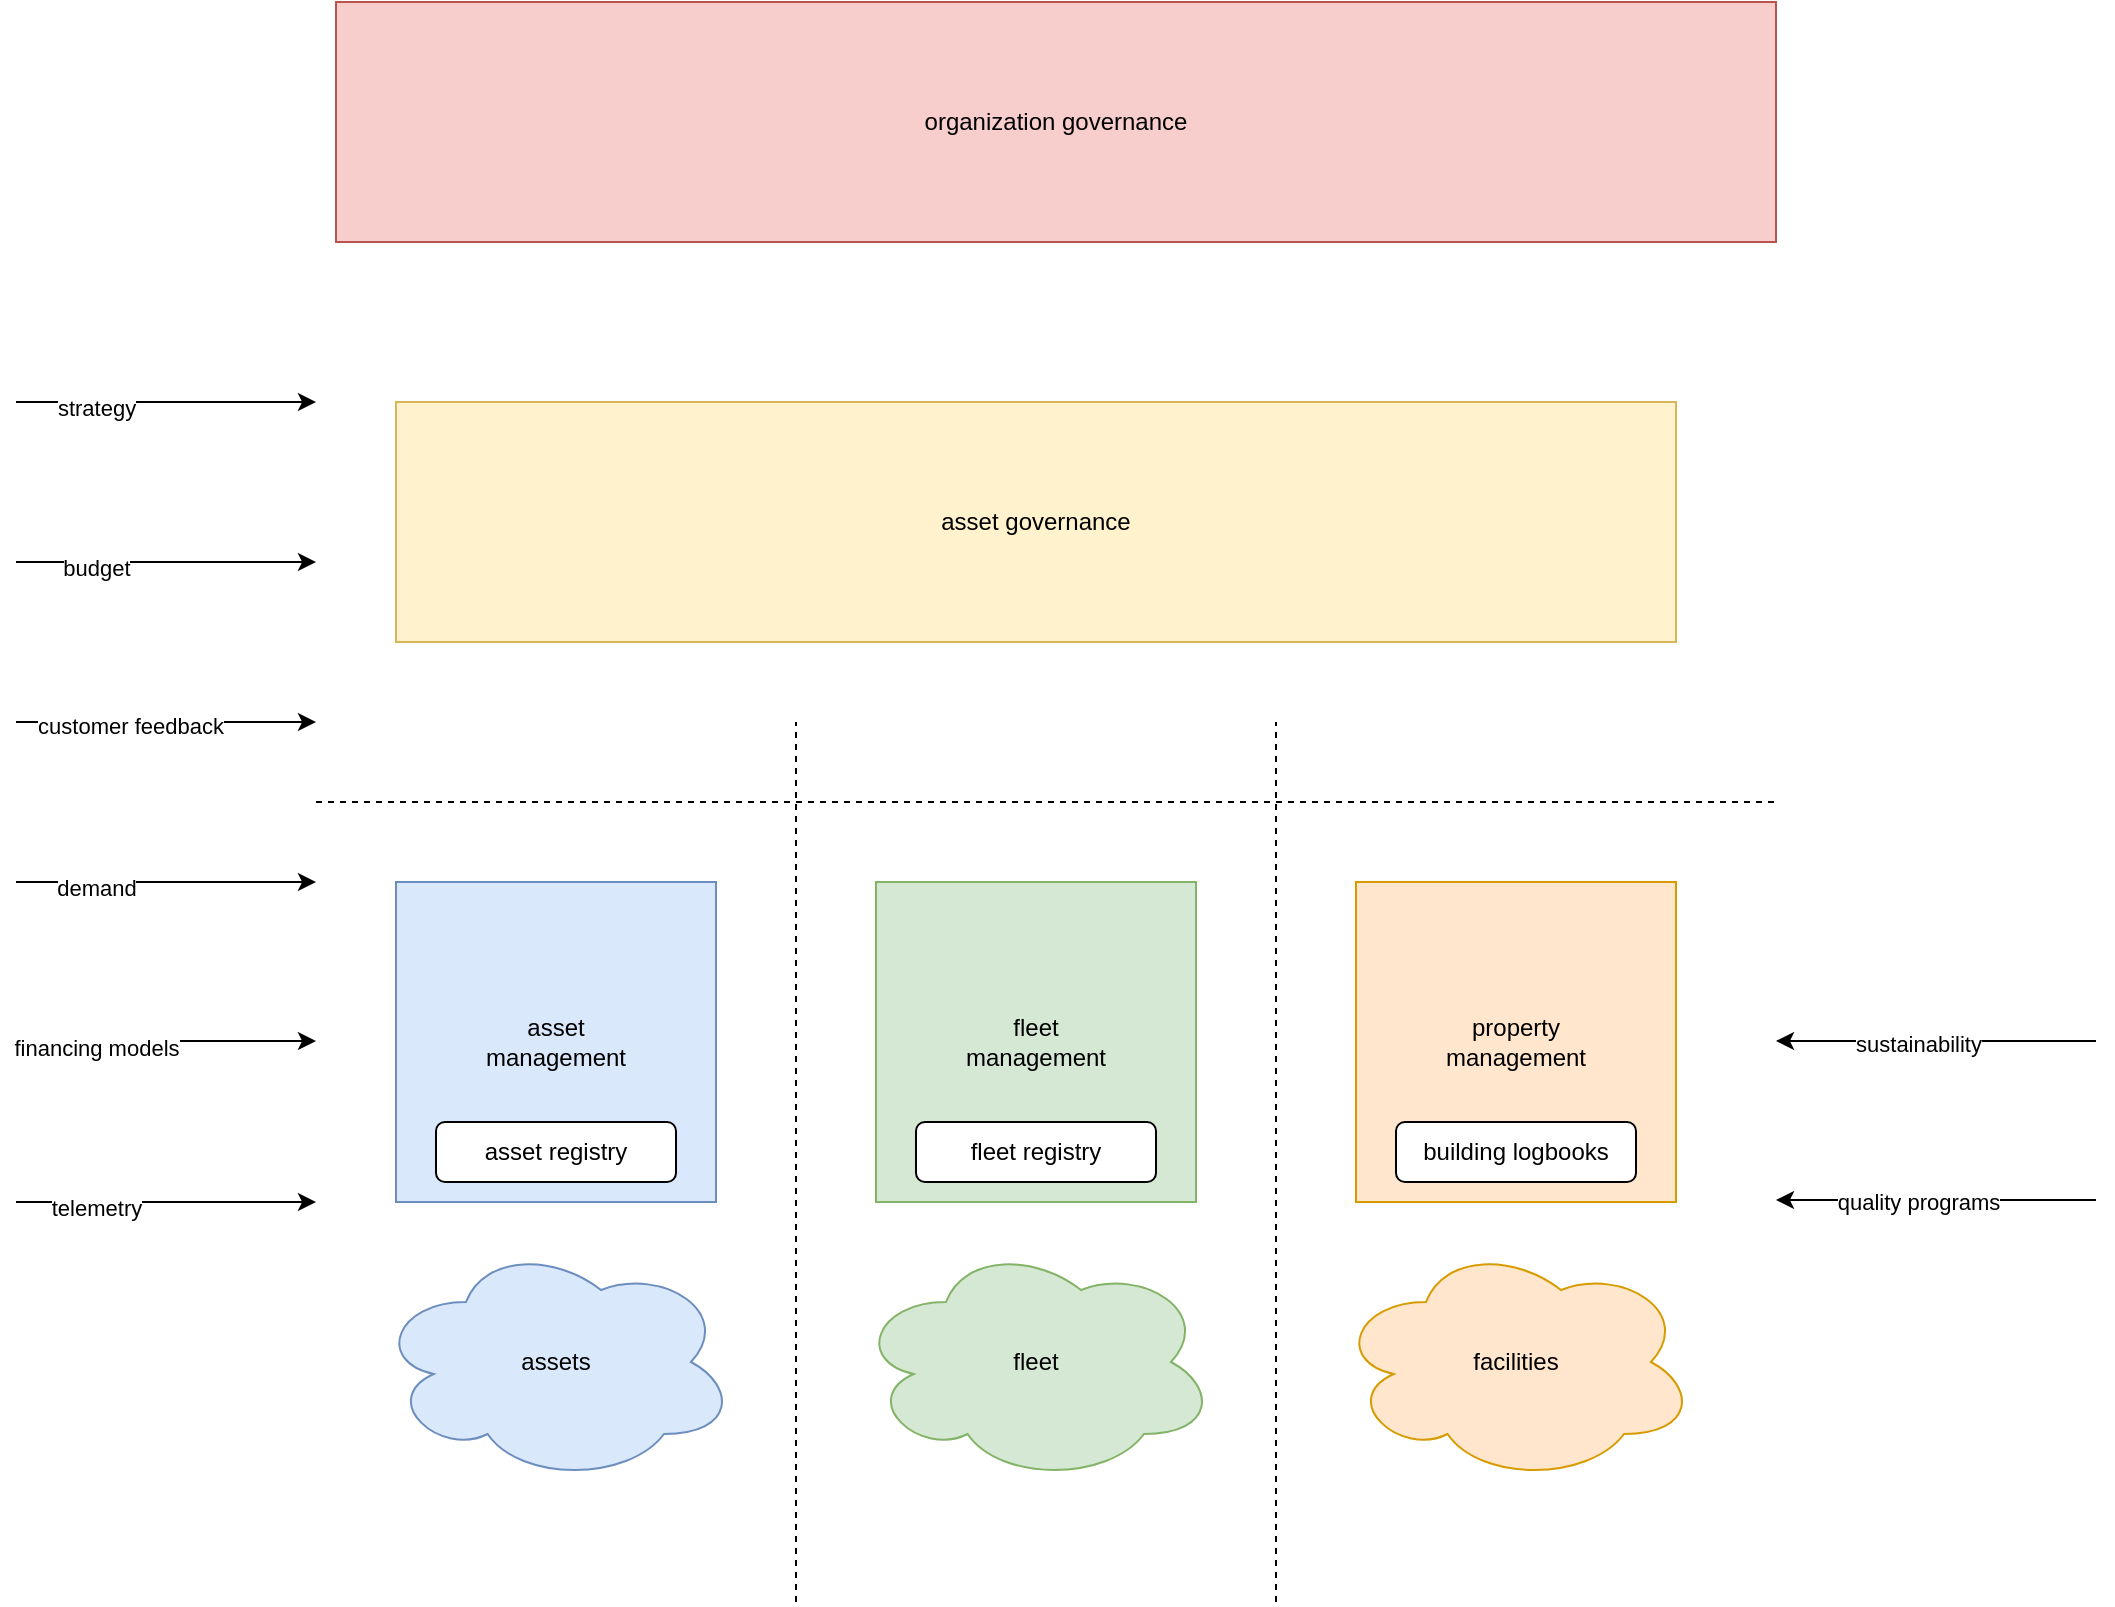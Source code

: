 <mxfile version="24.4.9" type="github">
  <diagram name="Page-1" id="ZrJXDv-FUCtQG19DnWuj">
    <mxGraphModel dx="1373" dy="917" grid="1" gridSize="10" guides="1" tooltips="1" connect="1" arrows="1" fold="1" page="1" pageScale="1" pageWidth="2336" pageHeight="1654" math="0" shadow="0">
      <root>
        <mxCell id="0" />
        <mxCell id="1" parent="0" />
        <mxCell id="6iWBXV5wArr8-yX4Gljc-1" value="" style="endArrow=none;dashed=1;html=1;rounded=0;" edge="1" parent="1">
          <mxGeometry width="50" height="50" relative="1" as="geometry">
            <mxPoint x="310" y="480" as="sourcePoint" />
            <mxPoint x="1040" y="480" as="targetPoint" />
          </mxGeometry>
        </mxCell>
        <mxCell id="6iWBXV5wArr8-yX4Gljc-2" value="asset&lt;div&gt;management&lt;/div&gt;" style="whiteSpace=wrap;html=1;aspect=fixed;fillColor=#dae8fc;strokeColor=#6c8ebf;" vertex="1" parent="1">
          <mxGeometry x="350" y="520" width="160" height="160" as="geometry" />
        </mxCell>
        <mxCell id="6iWBXV5wArr8-yX4Gljc-3" value="fleet&lt;div&gt;management&lt;/div&gt;" style="whiteSpace=wrap;html=1;aspect=fixed;fillColor=#d5e8d4;strokeColor=#82b366;" vertex="1" parent="1">
          <mxGeometry x="590" y="520" width="160" height="160" as="geometry" />
        </mxCell>
        <mxCell id="6iWBXV5wArr8-yX4Gljc-4" value="property&lt;div&gt;management&lt;/div&gt;" style="whiteSpace=wrap;html=1;aspect=fixed;fillColor=#ffe6cc;strokeColor=#d79b00;" vertex="1" parent="1">
          <mxGeometry x="830" y="520" width="160" height="160" as="geometry" />
        </mxCell>
        <mxCell id="6iWBXV5wArr8-yX4Gljc-5" value="" style="endArrow=none;dashed=1;html=1;rounded=0;" edge="1" parent="1">
          <mxGeometry width="50" height="50" relative="1" as="geometry">
            <mxPoint x="550" y="880" as="sourcePoint" />
            <mxPoint x="550" y="440" as="targetPoint" />
          </mxGeometry>
        </mxCell>
        <mxCell id="6iWBXV5wArr8-yX4Gljc-6" value="" style="endArrow=none;dashed=1;html=1;rounded=0;" edge="1" parent="1">
          <mxGeometry width="50" height="50" relative="1" as="geometry">
            <mxPoint x="790" y="880" as="sourcePoint" />
            <mxPoint x="790" y="440" as="targetPoint" />
          </mxGeometry>
        </mxCell>
        <mxCell id="6iWBXV5wArr8-yX4Gljc-7" value="asset governance" style="rounded=0;whiteSpace=wrap;html=1;fillColor=#fff2cc;strokeColor=#d6b656;" vertex="1" parent="1">
          <mxGeometry x="350" y="280" width="640" height="120" as="geometry" />
        </mxCell>
        <mxCell id="6iWBXV5wArr8-yX4Gljc-8" value="assets" style="ellipse;shape=cloud;whiteSpace=wrap;html=1;fillColor=#dae8fc;strokeColor=#6c8ebf;" vertex="1" parent="1">
          <mxGeometry x="340" y="700" width="180" height="120" as="geometry" />
        </mxCell>
        <mxCell id="6iWBXV5wArr8-yX4Gljc-9" value="fleet" style="ellipse;shape=cloud;whiteSpace=wrap;html=1;fillColor=#d5e8d4;strokeColor=#82b366;" vertex="1" parent="1">
          <mxGeometry x="580" y="700" width="180" height="120" as="geometry" />
        </mxCell>
        <mxCell id="6iWBXV5wArr8-yX4Gljc-10" value="facilities" style="ellipse;shape=cloud;whiteSpace=wrap;html=1;fillColor=#ffe6cc;strokeColor=#d79b00;" vertex="1" parent="1">
          <mxGeometry x="820" y="700" width="180" height="120" as="geometry" />
        </mxCell>
        <mxCell id="6iWBXV5wArr8-yX4Gljc-11" value="building logbooks" style="rounded=1;whiteSpace=wrap;html=1;" vertex="1" parent="1">
          <mxGeometry x="850" y="640" width="120" height="30" as="geometry" />
        </mxCell>
        <mxCell id="6iWBXV5wArr8-yX4Gljc-12" value="fleet registry" style="rounded=1;whiteSpace=wrap;html=1;" vertex="1" parent="1">
          <mxGeometry x="610" y="640" width="120" height="30" as="geometry" />
        </mxCell>
        <mxCell id="6iWBXV5wArr8-yX4Gljc-13" value="asset registry" style="rounded=1;whiteSpace=wrap;html=1;" vertex="1" parent="1">
          <mxGeometry x="370" y="640" width="120" height="30" as="geometry" />
        </mxCell>
        <mxCell id="6iWBXV5wArr8-yX4Gljc-14" value="" style="endArrow=classic;html=1;rounded=0;" edge="1" parent="1">
          <mxGeometry width="50" height="50" relative="1" as="geometry">
            <mxPoint x="160" y="440" as="sourcePoint" />
            <mxPoint x="310" y="440" as="targetPoint" />
          </mxGeometry>
        </mxCell>
        <mxCell id="6iWBXV5wArr8-yX4Gljc-15" value="customer feedback" style="edgeLabel;html=1;align=center;verticalAlign=middle;resizable=0;points=[];" vertex="1" connectable="0" parent="6iWBXV5wArr8-yX4Gljc-14">
          <mxGeometry x="-0.24" y="-2" relative="1" as="geometry">
            <mxPoint as="offset" />
          </mxGeometry>
        </mxCell>
        <mxCell id="6iWBXV5wArr8-yX4Gljc-16" value="" style="endArrow=classic;html=1;rounded=0;" edge="1" parent="1">
          <mxGeometry width="50" height="50" relative="1" as="geometry">
            <mxPoint x="160" y="680" as="sourcePoint" />
            <mxPoint x="310" y="680" as="targetPoint" />
          </mxGeometry>
        </mxCell>
        <mxCell id="6iWBXV5wArr8-yX4Gljc-18" value="telemetry" style="edgeLabel;html=1;align=center;verticalAlign=middle;resizable=0;points=[];" vertex="1" connectable="0" parent="6iWBXV5wArr8-yX4Gljc-16">
          <mxGeometry x="0.04" y="-3" relative="1" as="geometry">
            <mxPoint x="-38" as="offset" />
          </mxGeometry>
        </mxCell>
        <mxCell id="6iWBXV5wArr8-yX4Gljc-20" value="" style="endArrow=classic;html=1;rounded=0;" edge="1" parent="1">
          <mxGeometry width="50" height="50" relative="1" as="geometry">
            <mxPoint x="160" y="360" as="sourcePoint" />
            <mxPoint x="310" y="360" as="targetPoint" />
          </mxGeometry>
        </mxCell>
        <mxCell id="6iWBXV5wArr8-yX4Gljc-21" value="budget" style="edgeLabel;html=1;align=center;verticalAlign=middle;resizable=0;points=[];" vertex="1" connectable="0" parent="6iWBXV5wArr8-yX4Gljc-20">
          <mxGeometry x="0.04" y="-3" relative="1" as="geometry">
            <mxPoint x="-38" as="offset" />
          </mxGeometry>
        </mxCell>
        <mxCell id="6iWBXV5wArr8-yX4Gljc-22" value="" style="endArrow=classic;html=1;rounded=0;" edge="1" parent="1">
          <mxGeometry width="50" height="50" relative="1" as="geometry">
            <mxPoint x="160" y="280" as="sourcePoint" />
            <mxPoint x="310" y="280" as="targetPoint" />
          </mxGeometry>
        </mxCell>
        <mxCell id="6iWBXV5wArr8-yX4Gljc-23" value="strategy" style="edgeLabel;html=1;align=center;verticalAlign=middle;resizable=0;points=[];" vertex="1" connectable="0" parent="6iWBXV5wArr8-yX4Gljc-22">
          <mxGeometry x="0.04" y="-3" relative="1" as="geometry">
            <mxPoint x="-38" as="offset" />
          </mxGeometry>
        </mxCell>
        <mxCell id="6iWBXV5wArr8-yX4Gljc-24" value="" style="endArrow=classic;html=1;rounded=0;" edge="1" parent="1">
          <mxGeometry width="50" height="50" relative="1" as="geometry">
            <mxPoint x="160" y="520" as="sourcePoint" />
            <mxPoint x="310" y="520" as="targetPoint" />
          </mxGeometry>
        </mxCell>
        <mxCell id="6iWBXV5wArr8-yX4Gljc-25" value="demand" style="edgeLabel;html=1;align=center;verticalAlign=middle;resizable=0;points=[];" vertex="1" connectable="0" parent="6iWBXV5wArr8-yX4Gljc-24">
          <mxGeometry x="0.04" y="-3" relative="1" as="geometry">
            <mxPoint x="-38" as="offset" />
          </mxGeometry>
        </mxCell>
        <mxCell id="6iWBXV5wArr8-yX4Gljc-26" value="" style="endArrow=classic;html=1;rounded=0;" edge="1" parent="1">
          <mxGeometry width="50" height="50" relative="1" as="geometry">
            <mxPoint x="160" y="599.5" as="sourcePoint" />
            <mxPoint x="310" y="599.5" as="targetPoint" />
          </mxGeometry>
        </mxCell>
        <mxCell id="6iWBXV5wArr8-yX4Gljc-27" value="financing models" style="edgeLabel;html=1;align=center;verticalAlign=middle;resizable=0;points=[];" vertex="1" connectable="0" parent="6iWBXV5wArr8-yX4Gljc-26">
          <mxGeometry x="0.04" y="-3" relative="1" as="geometry">
            <mxPoint x="-38" as="offset" />
          </mxGeometry>
        </mxCell>
        <mxCell id="6iWBXV5wArr8-yX4Gljc-28" value="" style="endArrow=classic;html=1;rounded=0;" edge="1" parent="1">
          <mxGeometry width="50" height="50" relative="1" as="geometry">
            <mxPoint x="1200" y="599.5" as="sourcePoint" />
            <mxPoint x="1040" y="599.5" as="targetPoint" />
          </mxGeometry>
        </mxCell>
        <mxCell id="6iWBXV5wArr8-yX4Gljc-29" value="sustainability" style="edgeLabel;html=1;align=center;verticalAlign=middle;resizable=0;points=[];" vertex="1" connectable="0" parent="6iWBXV5wArr8-yX4Gljc-28">
          <mxGeometry x="0.113" y="1" relative="1" as="geometry">
            <mxPoint as="offset" />
          </mxGeometry>
        </mxCell>
        <mxCell id="6iWBXV5wArr8-yX4Gljc-30" value="" style="endArrow=classic;html=1;rounded=0;" edge="1" parent="1">
          <mxGeometry width="50" height="50" relative="1" as="geometry">
            <mxPoint x="1200" y="679" as="sourcePoint" />
            <mxPoint x="1040" y="679" as="targetPoint" />
          </mxGeometry>
        </mxCell>
        <mxCell id="6iWBXV5wArr8-yX4Gljc-31" value="quality programs" style="edgeLabel;html=1;align=center;verticalAlign=middle;resizable=0;points=[];" vertex="1" connectable="0" parent="6iWBXV5wArr8-yX4Gljc-30">
          <mxGeometry x="0.113" y="1" relative="1" as="geometry">
            <mxPoint as="offset" />
          </mxGeometry>
        </mxCell>
        <mxCell id="6iWBXV5wArr8-yX4Gljc-32" value="organization governance" style="rounded=0;whiteSpace=wrap;html=1;fillColor=#f8cecc;strokeColor=#b85450;" vertex="1" parent="1">
          <mxGeometry x="320" y="80" width="720" height="120" as="geometry" />
        </mxCell>
      </root>
    </mxGraphModel>
  </diagram>
</mxfile>
